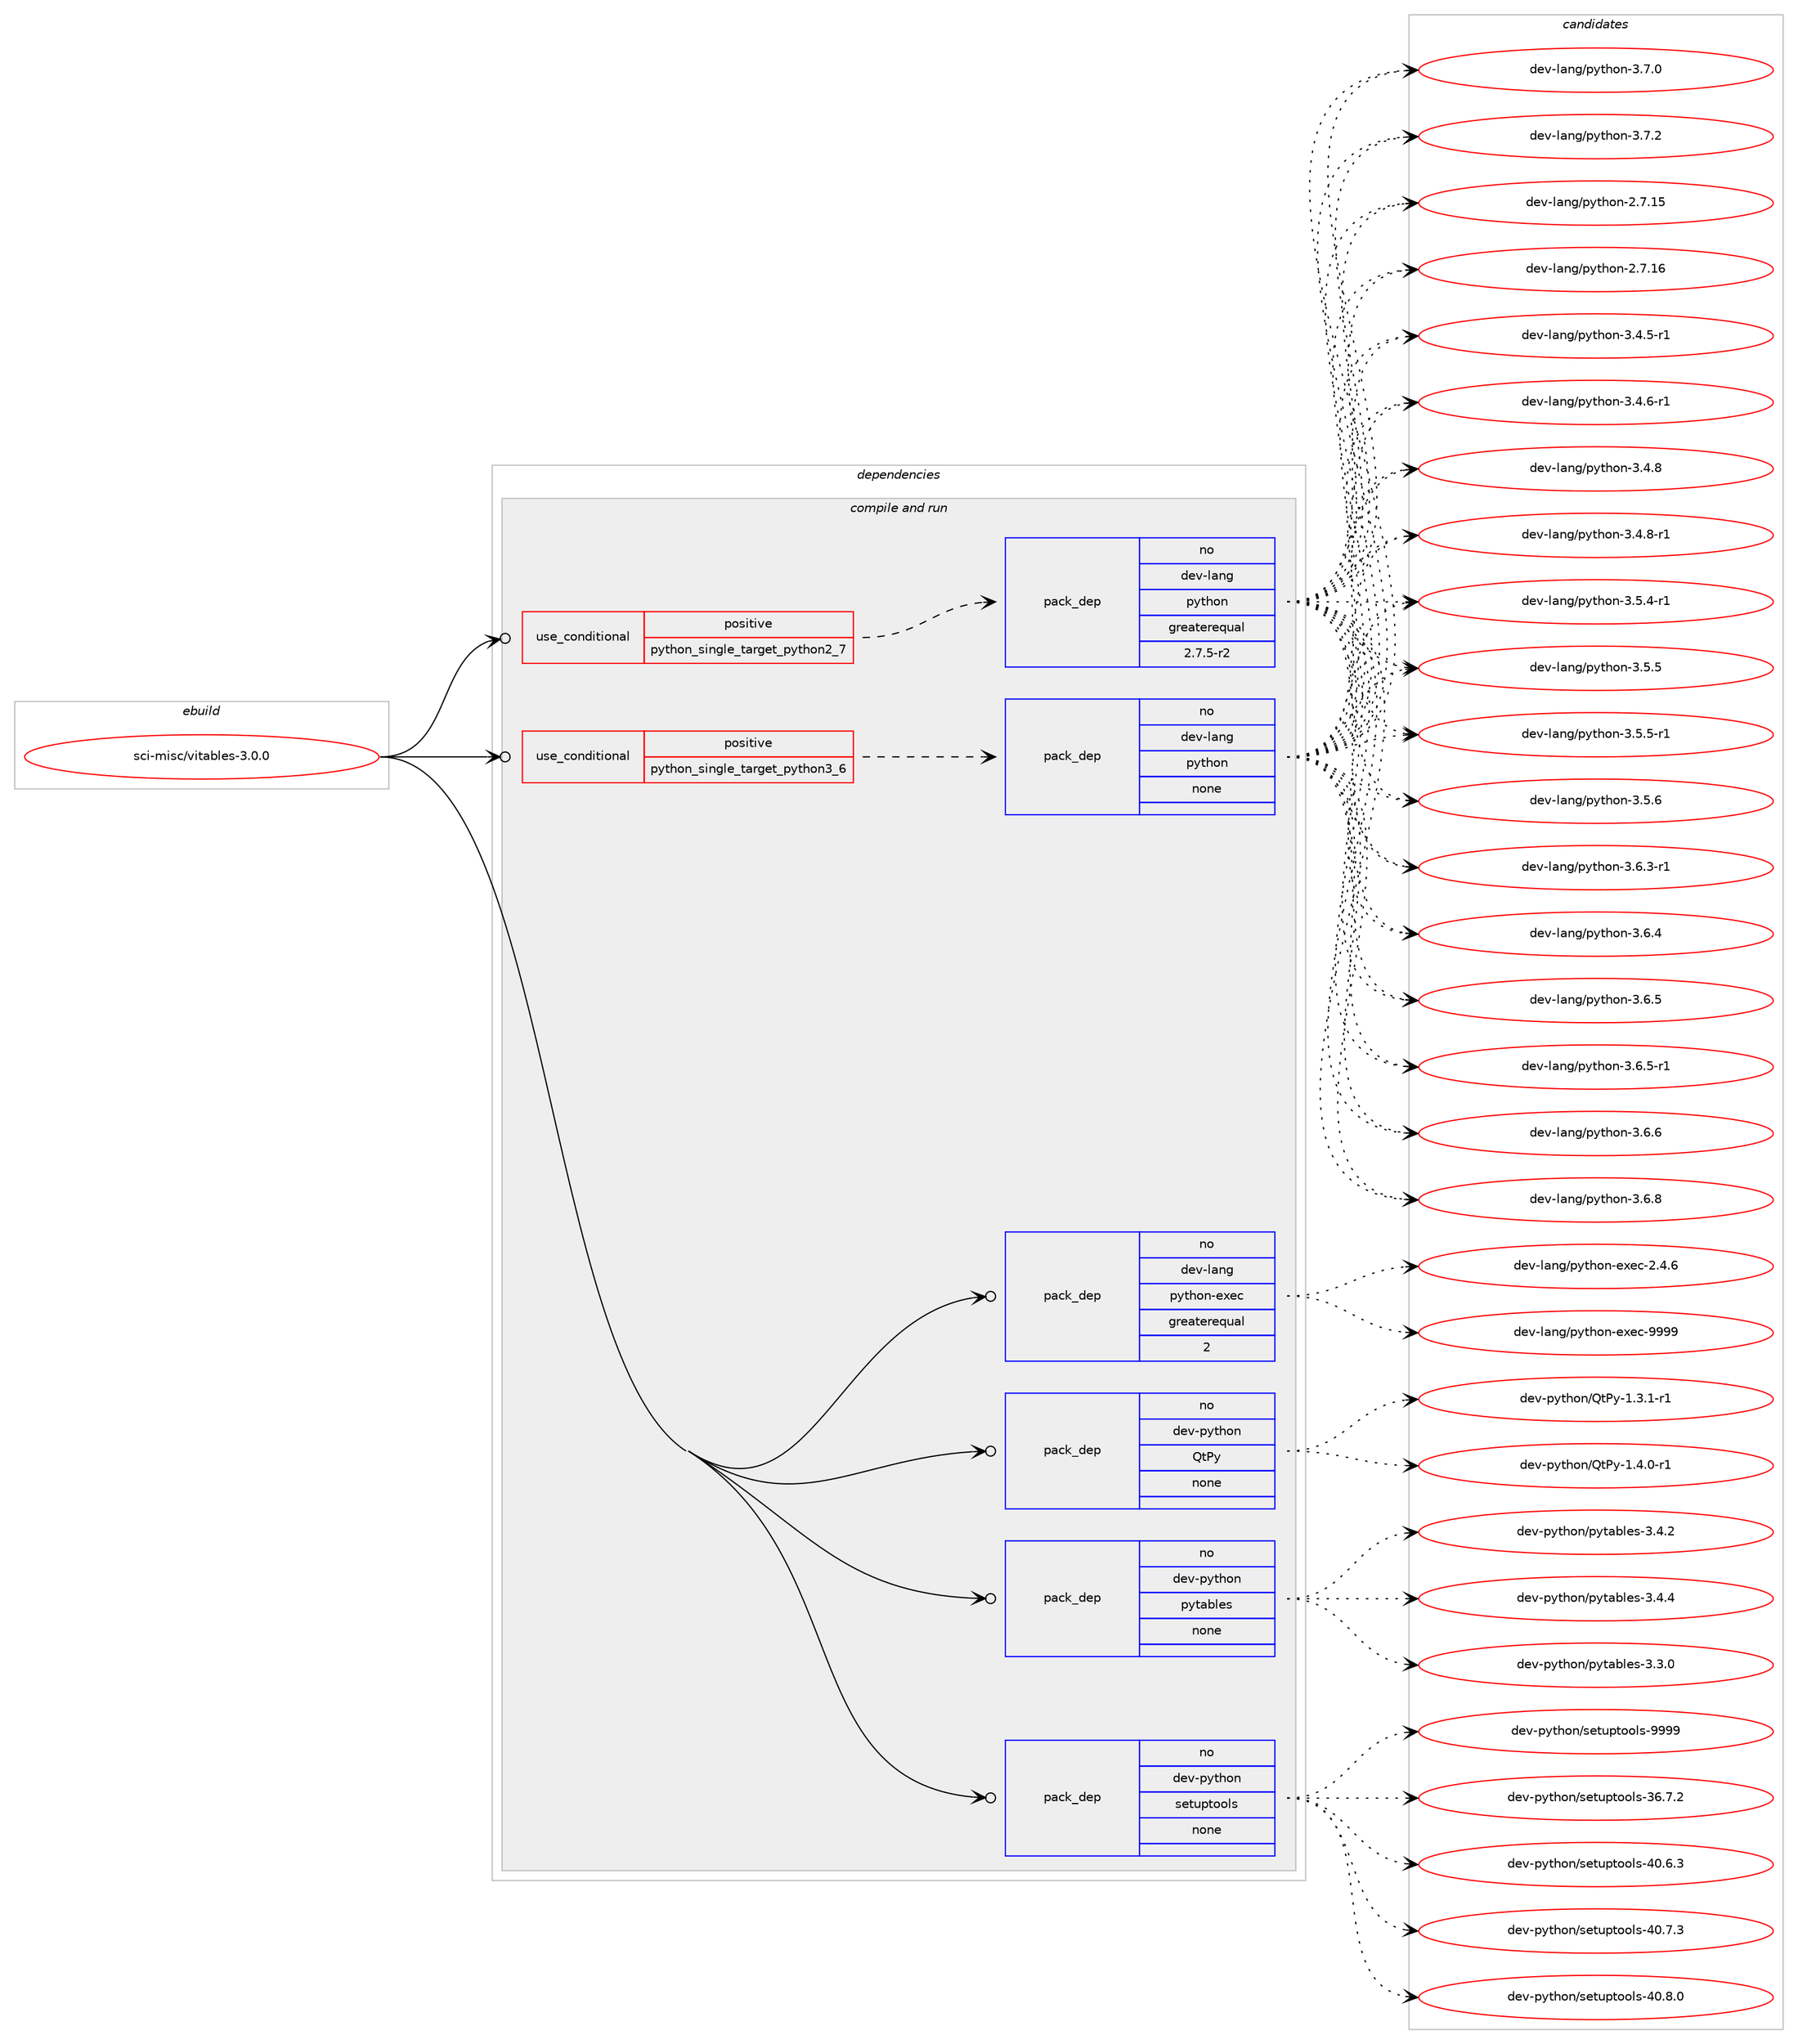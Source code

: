 digraph prolog {

# *************
# Graph options
# *************

newrank=true;
concentrate=true;
compound=true;
graph [rankdir=LR,fontname=Helvetica,fontsize=10,ranksep=1.5];#, ranksep=2.5, nodesep=0.2];
edge  [arrowhead=vee];
node  [fontname=Helvetica,fontsize=10];

# **********
# The ebuild
# **********

subgraph cluster_leftcol {
color=gray;
rank=same;
label=<<i>ebuild</i>>;
id [label="sci-misc/vitables-3.0.0", color=red, width=4, href="../sci-misc/vitables-3.0.0.svg"];
}

# ****************
# The dependencies
# ****************

subgraph cluster_midcol {
color=gray;
label=<<i>dependencies</i>>;
subgraph cluster_compile {
fillcolor="#eeeeee";
style=filled;
label=<<i>compile</i>>;
}
subgraph cluster_compileandrun {
fillcolor="#eeeeee";
style=filled;
label=<<i>compile and run</i>>;
subgraph cond454892 {
dependency1699949 [label=<<TABLE BORDER="0" CELLBORDER="1" CELLSPACING="0" CELLPADDING="4"><TR><TD ROWSPAN="3" CELLPADDING="10">use_conditional</TD></TR><TR><TD>positive</TD></TR><TR><TD>python_single_target_python2_7</TD></TR></TABLE>>, shape=none, color=red];
subgraph pack1217182 {
dependency1699950 [label=<<TABLE BORDER="0" CELLBORDER="1" CELLSPACING="0" CELLPADDING="4" WIDTH="220"><TR><TD ROWSPAN="6" CELLPADDING="30">pack_dep</TD></TR><TR><TD WIDTH="110">no</TD></TR><TR><TD>dev-lang</TD></TR><TR><TD>python</TD></TR><TR><TD>greaterequal</TD></TR><TR><TD>2.7.5-r2</TD></TR></TABLE>>, shape=none, color=blue];
}
dependency1699949:e -> dependency1699950:w [weight=20,style="dashed",arrowhead="vee"];
}
id:e -> dependency1699949:w [weight=20,style="solid",arrowhead="odotvee"];
subgraph cond454893 {
dependency1699951 [label=<<TABLE BORDER="0" CELLBORDER="1" CELLSPACING="0" CELLPADDING="4"><TR><TD ROWSPAN="3" CELLPADDING="10">use_conditional</TD></TR><TR><TD>positive</TD></TR><TR><TD>python_single_target_python3_6</TD></TR></TABLE>>, shape=none, color=red];
subgraph pack1217183 {
dependency1699952 [label=<<TABLE BORDER="0" CELLBORDER="1" CELLSPACING="0" CELLPADDING="4" WIDTH="220"><TR><TD ROWSPAN="6" CELLPADDING="30">pack_dep</TD></TR><TR><TD WIDTH="110">no</TD></TR><TR><TD>dev-lang</TD></TR><TR><TD>python</TD></TR><TR><TD>none</TD></TR><TR><TD></TD></TR></TABLE>>, shape=none, color=blue];
}
dependency1699951:e -> dependency1699952:w [weight=20,style="dashed",arrowhead="vee"];
}
id:e -> dependency1699951:w [weight=20,style="solid",arrowhead="odotvee"];
subgraph pack1217184 {
dependency1699953 [label=<<TABLE BORDER="0" CELLBORDER="1" CELLSPACING="0" CELLPADDING="4" WIDTH="220"><TR><TD ROWSPAN="6" CELLPADDING="30">pack_dep</TD></TR><TR><TD WIDTH="110">no</TD></TR><TR><TD>dev-lang</TD></TR><TR><TD>python-exec</TD></TR><TR><TD>greaterequal</TD></TR><TR><TD>2</TD></TR></TABLE>>, shape=none, color=blue];
}
id:e -> dependency1699953:w [weight=20,style="solid",arrowhead="odotvee"];
subgraph pack1217185 {
dependency1699954 [label=<<TABLE BORDER="0" CELLBORDER="1" CELLSPACING="0" CELLPADDING="4" WIDTH="220"><TR><TD ROWSPAN="6" CELLPADDING="30">pack_dep</TD></TR><TR><TD WIDTH="110">no</TD></TR><TR><TD>dev-python</TD></TR><TR><TD>QtPy</TD></TR><TR><TD>none</TD></TR><TR><TD></TD></TR></TABLE>>, shape=none, color=blue];
}
id:e -> dependency1699954:w [weight=20,style="solid",arrowhead="odotvee"];
subgraph pack1217186 {
dependency1699955 [label=<<TABLE BORDER="0" CELLBORDER="1" CELLSPACING="0" CELLPADDING="4" WIDTH="220"><TR><TD ROWSPAN="6" CELLPADDING="30">pack_dep</TD></TR><TR><TD WIDTH="110">no</TD></TR><TR><TD>dev-python</TD></TR><TR><TD>pytables</TD></TR><TR><TD>none</TD></TR><TR><TD></TD></TR></TABLE>>, shape=none, color=blue];
}
id:e -> dependency1699955:w [weight=20,style="solid",arrowhead="odotvee"];
subgraph pack1217187 {
dependency1699956 [label=<<TABLE BORDER="0" CELLBORDER="1" CELLSPACING="0" CELLPADDING="4" WIDTH="220"><TR><TD ROWSPAN="6" CELLPADDING="30">pack_dep</TD></TR><TR><TD WIDTH="110">no</TD></TR><TR><TD>dev-python</TD></TR><TR><TD>setuptools</TD></TR><TR><TD>none</TD></TR><TR><TD></TD></TR></TABLE>>, shape=none, color=blue];
}
id:e -> dependency1699956:w [weight=20,style="solid",arrowhead="odotvee"];
}
subgraph cluster_run {
fillcolor="#eeeeee";
style=filled;
label=<<i>run</i>>;
}
}

# **************
# The candidates
# **************

subgraph cluster_choices {
rank=same;
color=gray;
label=<<i>candidates</i>>;

subgraph choice1217182 {
color=black;
nodesep=1;
choice10010111845108971101034711212111610411111045504655464953 [label="dev-lang/python-2.7.15", color=red, width=4,href="../dev-lang/python-2.7.15.svg"];
choice10010111845108971101034711212111610411111045504655464954 [label="dev-lang/python-2.7.16", color=red, width=4,href="../dev-lang/python-2.7.16.svg"];
choice1001011184510897110103471121211161041111104551465246534511449 [label="dev-lang/python-3.4.5-r1", color=red, width=4,href="../dev-lang/python-3.4.5-r1.svg"];
choice1001011184510897110103471121211161041111104551465246544511449 [label="dev-lang/python-3.4.6-r1", color=red, width=4,href="../dev-lang/python-3.4.6-r1.svg"];
choice100101118451089711010347112121116104111110455146524656 [label="dev-lang/python-3.4.8", color=red, width=4,href="../dev-lang/python-3.4.8.svg"];
choice1001011184510897110103471121211161041111104551465246564511449 [label="dev-lang/python-3.4.8-r1", color=red, width=4,href="../dev-lang/python-3.4.8-r1.svg"];
choice1001011184510897110103471121211161041111104551465346524511449 [label="dev-lang/python-3.5.4-r1", color=red, width=4,href="../dev-lang/python-3.5.4-r1.svg"];
choice100101118451089711010347112121116104111110455146534653 [label="dev-lang/python-3.5.5", color=red, width=4,href="../dev-lang/python-3.5.5.svg"];
choice1001011184510897110103471121211161041111104551465346534511449 [label="dev-lang/python-3.5.5-r1", color=red, width=4,href="../dev-lang/python-3.5.5-r1.svg"];
choice100101118451089711010347112121116104111110455146534654 [label="dev-lang/python-3.5.6", color=red, width=4,href="../dev-lang/python-3.5.6.svg"];
choice1001011184510897110103471121211161041111104551465446514511449 [label="dev-lang/python-3.6.3-r1", color=red, width=4,href="../dev-lang/python-3.6.3-r1.svg"];
choice100101118451089711010347112121116104111110455146544652 [label="dev-lang/python-3.6.4", color=red, width=4,href="../dev-lang/python-3.6.4.svg"];
choice100101118451089711010347112121116104111110455146544653 [label="dev-lang/python-3.6.5", color=red, width=4,href="../dev-lang/python-3.6.5.svg"];
choice1001011184510897110103471121211161041111104551465446534511449 [label="dev-lang/python-3.6.5-r1", color=red, width=4,href="../dev-lang/python-3.6.5-r1.svg"];
choice100101118451089711010347112121116104111110455146544654 [label="dev-lang/python-3.6.6", color=red, width=4,href="../dev-lang/python-3.6.6.svg"];
choice100101118451089711010347112121116104111110455146544656 [label="dev-lang/python-3.6.8", color=red, width=4,href="../dev-lang/python-3.6.8.svg"];
choice100101118451089711010347112121116104111110455146554648 [label="dev-lang/python-3.7.0", color=red, width=4,href="../dev-lang/python-3.7.0.svg"];
choice100101118451089711010347112121116104111110455146554650 [label="dev-lang/python-3.7.2", color=red, width=4,href="../dev-lang/python-3.7.2.svg"];
dependency1699950:e -> choice10010111845108971101034711212111610411111045504655464953:w [style=dotted,weight="100"];
dependency1699950:e -> choice10010111845108971101034711212111610411111045504655464954:w [style=dotted,weight="100"];
dependency1699950:e -> choice1001011184510897110103471121211161041111104551465246534511449:w [style=dotted,weight="100"];
dependency1699950:e -> choice1001011184510897110103471121211161041111104551465246544511449:w [style=dotted,weight="100"];
dependency1699950:e -> choice100101118451089711010347112121116104111110455146524656:w [style=dotted,weight="100"];
dependency1699950:e -> choice1001011184510897110103471121211161041111104551465246564511449:w [style=dotted,weight="100"];
dependency1699950:e -> choice1001011184510897110103471121211161041111104551465346524511449:w [style=dotted,weight="100"];
dependency1699950:e -> choice100101118451089711010347112121116104111110455146534653:w [style=dotted,weight="100"];
dependency1699950:e -> choice1001011184510897110103471121211161041111104551465346534511449:w [style=dotted,weight="100"];
dependency1699950:e -> choice100101118451089711010347112121116104111110455146534654:w [style=dotted,weight="100"];
dependency1699950:e -> choice1001011184510897110103471121211161041111104551465446514511449:w [style=dotted,weight="100"];
dependency1699950:e -> choice100101118451089711010347112121116104111110455146544652:w [style=dotted,weight="100"];
dependency1699950:e -> choice100101118451089711010347112121116104111110455146544653:w [style=dotted,weight="100"];
dependency1699950:e -> choice1001011184510897110103471121211161041111104551465446534511449:w [style=dotted,weight="100"];
dependency1699950:e -> choice100101118451089711010347112121116104111110455146544654:w [style=dotted,weight="100"];
dependency1699950:e -> choice100101118451089711010347112121116104111110455146544656:w [style=dotted,weight="100"];
dependency1699950:e -> choice100101118451089711010347112121116104111110455146554648:w [style=dotted,weight="100"];
dependency1699950:e -> choice100101118451089711010347112121116104111110455146554650:w [style=dotted,weight="100"];
}
subgraph choice1217183 {
color=black;
nodesep=1;
choice10010111845108971101034711212111610411111045504655464953 [label="dev-lang/python-2.7.15", color=red, width=4,href="../dev-lang/python-2.7.15.svg"];
choice10010111845108971101034711212111610411111045504655464954 [label="dev-lang/python-2.7.16", color=red, width=4,href="../dev-lang/python-2.7.16.svg"];
choice1001011184510897110103471121211161041111104551465246534511449 [label="dev-lang/python-3.4.5-r1", color=red, width=4,href="../dev-lang/python-3.4.5-r1.svg"];
choice1001011184510897110103471121211161041111104551465246544511449 [label="dev-lang/python-3.4.6-r1", color=red, width=4,href="../dev-lang/python-3.4.6-r1.svg"];
choice100101118451089711010347112121116104111110455146524656 [label="dev-lang/python-3.4.8", color=red, width=4,href="../dev-lang/python-3.4.8.svg"];
choice1001011184510897110103471121211161041111104551465246564511449 [label="dev-lang/python-3.4.8-r1", color=red, width=4,href="../dev-lang/python-3.4.8-r1.svg"];
choice1001011184510897110103471121211161041111104551465346524511449 [label="dev-lang/python-3.5.4-r1", color=red, width=4,href="../dev-lang/python-3.5.4-r1.svg"];
choice100101118451089711010347112121116104111110455146534653 [label="dev-lang/python-3.5.5", color=red, width=4,href="../dev-lang/python-3.5.5.svg"];
choice1001011184510897110103471121211161041111104551465346534511449 [label="dev-lang/python-3.5.5-r1", color=red, width=4,href="../dev-lang/python-3.5.5-r1.svg"];
choice100101118451089711010347112121116104111110455146534654 [label="dev-lang/python-3.5.6", color=red, width=4,href="../dev-lang/python-3.5.6.svg"];
choice1001011184510897110103471121211161041111104551465446514511449 [label="dev-lang/python-3.6.3-r1", color=red, width=4,href="../dev-lang/python-3.6.3-r1.svg"];
choice100101118451089711010347112121116104111110455146544652 [label="dev-lang/python-3.6.4", color=red, width=4,href="../dev-lang/python-3.6.4.svg"];
choice100101118451089711010347112121116104111110455146544653 [label="dev-lang/python-3.6.5", color=red, width=4,href="../dev-lang/python-3.6.5.svg"];
choice1001011184510897110103471121211161041111104551465446534511449 [label="dev-lang/python-3.6.5-r1", color=red, width=4,href="../dev-lang/python-3.6.5-r1.svg"];
choice100101118451089711010347112121116104111110455146544654 [label="dev-lang/python-3.6.6", color=red, width=4,href="../dev-lang/python-3.6.6.svg"];
choice100101118451089711010347112121116104111110455146544656 [label="dev-lang/python-3.6.8", color=red, width=4,href="../dev-lang/python-3.6.8.svg"];
choice100101118451089711010347112121116104111110455146554648 [label="dev-lang/python-3.7.0", color=red, width=4,href="../dev-lang/python-3.7.0.svg"];
choice100101118451089711010347112121116104111110455146554650 [label="dev-lang/python-3.7.2", color=red, width=4,href="../dev-lang/python-3.7.2.svg"];
dependency1699952:e -> choice10010111845108971101034711212111610411111045504655464953:w [style=dotted,weight="100"];
dependency1699952:e -> choice10010111845108971101034711212111610411111045504655464954:w [style=dotted,weight="100"];
dependency1699952:e -> choice1001011184510897110103471121211161041111104551465246534511449:w [style=dotted,weight="100"];
dependency1699952:e -> choice1001011184510897110103471121211161041111104551465246544511449:w [style=dotted,weight="100"];
dependency1699952:e -> choice100101118451089711010347112121116104111110455146524656:w [style=dotted,weight="100"];
dependency1699952:e -> choice1001011184510897110103471121211161041111104551465246564511449:w [style=dotted,weight="100"];
dependency1699952:e -> choice1001011184510897110103471121211161041111104551465346524511449:w [style=dotted,weight="100"];
dependency1699952:e -> choice100101118451089711010347112121116104111110455146534653:w [style=dotted,weight="100"];
dependency1699952:e -> choice1001011184510897110103471121211161041111104551465346534511449:w [style=dotted,weight="100"];
dependency1699952:e -> choice100101118451089711010347112121116104111110455146534654:w [style=dotted,weight="100"];
dependency1699952:e -> choice1001011184510897110103471121211161041111104551465446514511449:w [style=dotted,weight="100"];
dependency1699952:e -> choice100101118451089711010347112121116104111110455146544652:w [style=dotted,weight="100"];
dependency1699952:e -> choice100101118451089711010347112121116104111110455146544653:w [style=dotted,weight="100"];
dependency1699952:e -> choice1001011184510897110103471121211161041111104551465446534511449:w [style=dotted,weight="100"];
dependency1699952:e -> choice100101118451089711010347112121116104111110455146544654:w [style=dotted,weight="100"];
dependency1699952:e -> choice100101118451089711010347112121116104111110455146544656:w [style=dotted,weight="100"];
dependency1699952:e -> choice100101118451089711010347112121116104111110455146554648:w [style=dotted,weight="100"];
dependency1699952:e -> choice100101118451089711010347112121116104111110455146554650:w [style=dotted,weight="100"];
}
subgraph choice1217184 {
color=black;
nodesep=1;
choice1001011184510897110103471121211161041111104510112010199455046524654 [label="dev-lang/python-exec-2.4.6", color=red, width=4,href="../dev-lang/python-exec-2.4.6.svg"];
choice10010111845108971101034711212111610411111045101120101994557575757 [label="dev-lang/python-exec-9999", color=red, width=4,href="../dev-lang/python-exec-9999.svg"];
dependency1699953:e -> choice1001011184510897110103471121211161041111104510112010199455046524654:w [style=dotted,weight="100"];
dependency1699953:e -> choice10010111845108971101034711212111610411111045101120101994557575757:w [style=dotted,weight="100"];
}
subgraph choice1217185 {
color=black;
nodesep=1;
choice100101118451121211161041111104781116801214549465146494511449 [label="dev-python/QtPy-1.3.1-r1", color=red, width=4,href="../dev-python/QtPy-1.3.1-r1.svg"];
choice100101118451121211161041111104781116801214549465246484511449 [label="dev-python/QtPy-1.4.0-r1", color=red, width=4,href="../dev-python/QtPy-1.4.0-r1.svg"];
dependency1699954:e -> choice100101118451121211161041111104781116801214549465146494511449:w [style=dotted,weight="100"];
dependency1699954:e -> choice100101118451121211161041111104781116801214549465246484511449:w [style=dotted,weight="100"];
}
subgraph choice1217186 {
color=black;
nodesep=1;
choice10010111845112121116104111110471121211169798108101115455146514648 [label="dev-python/pytables-3.3.0", color=red, width=4,href="../dev-python/pytables-3.3.0.svg"];
choice10010111845112121116104111110471121211169798108101115455146524650 [label="dev-python/pytables-3.4.2", color=red, width=4,href="../dev-python/pytables-3.4.2.svg"];
choice10010111845112121116104111110471121211169798108101115455146524652 [label="dev-python/pytables-3.4.4", color=red, width=4,href="../dev-python/pytables-3.4.4.svg"];
dependency1699955:e -> choice10010111845112121116104111110471121211169798108101115455146514648:w [style=dotted,weight="100"];
dependency1699955:e -> choice10010111845112121116104111110471121211169798108101115455146524650:w [style=dotted,weight="100"];
dependency1699955:e -> choice10010111845112121116104111110471121211169798108101115455146524652:w [style=dotted,weight="100"];
}
subgraph choice1217187 {
color=black;
nodesep=1;
choice100101118451121211161041111104711510111611711211611111110811545515446554650 [label="dev-python/setuptools-36.7.2", color=red, width=4,href="../dev-python/setuptools-36.7.2.svg"];
choice100101118451121211161041111104711510111611711211611111110811545524846544651 [label="dev-python/setuptools-40.6.3", color=red, width=4,href="../dev-python/setuptools-40.6.3.svg"];
choice100101118451121211161041111104711510111611711211611111110811545524846554651 [label="dev-python/setuptools-40.7.3", color=red, width=4,href="../dev-python/setuptools-40.7.3.svg"];
choice100101118451121211161041111104711510111611711211611111110811545524846564648 [label="dev-python/setuptools-40.8.0", color=red, width=4,href="../dev-python/setuptools-40.8.0.svg"];
choice10010111845112121116104111110471151011161171121161111111081154557575757 [label="dev-python/setuptools-9999", color=red, width=4,href="../dev-python/setuptools-9999.svg"];
dependency1699956:e -> choice100101118451121211161041111104711510111611711211611111110811545515446554650:w [style=dotted,weight="100"];
dependency1699956:e -> choice100101118451121211161041111104711510111611711211611111110811545524846544651:w [style=dotted,weight="100"];
dependency1699956:e -> choice100101118451121211161041111104711510111611711211611111110811545524846554651:w [style=dotted,weight="100"];
dependency1699956:e -> choice100101118451121211161041111104711510111611711211611111110811545524846564648:w [style=dotted,weight="100"];
dependency1699956:e -> choice10010111845112121116104111110471151011161171121161111111081154557575757:w [style=dotted,weight="100"];
}
}

}
